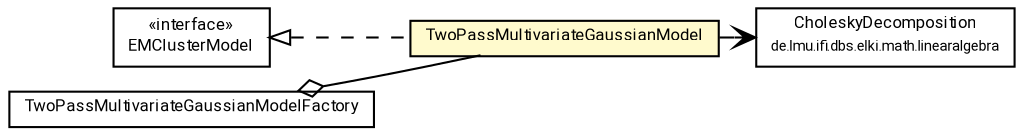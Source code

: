 #!/usr/local/bin/dot
#
# Class diagram 
# Generated by UMLGraph version R5_7_2-60-g0e99a6 (http://www.spinellis.gr/umlgraph/)
#

digraph G {
	graph [fontnames="svg"]
	edge [fontname="Roboto",fontsize=7,labelfontname="Roboto",labelfontsize=7,color="black"];
	node [fontname="Roboto",fontcolor="black",fontsize=8,shape=plaintext,margin=0,width=0,height=0];
	nodesep=0.15;
	ranksep=0.25;
	rankdir=LR;
	// de.lmu.ifi.dbs.elki.algorithm.clustering.em.EMClusterModel<M extends de.lmu.ifi.dbs.elki.data.model.MeanModel>
	c10413473 [label=<<table title="de.lmu.ifi.dbs.elki.algorithm.clustering.em.EMClusterModel" border="0" cellborder="1" cellspacing="0" cellpadding="2" href="EMClusterModel.html" target="_parent">
		<tr><td><table border="0" cellspacing="0" cellpadding="1">
		<tr><td align="center" balign="center"> &#171;interface&#187; </td></tr>
		<tr><td align="center" balign="center"> <font face="Roboto">EMClusterModel</font> </td></tr>
		</table></td></tr>
		</table>>, URL="EMClusterModel.html"];
	// de.lmu.ifi.dbs.elki.algorithm.clustering.em.TwoPassMultivariateGaussianModelFactory<V extends de.lmu.ifi.dbs.elki.data.NumberVector>
	c10413477 [label=<<table title="de.lmu.ifi.dbs.elki.algorithm.clustering.em.TwoPassMultivariateGaussianModelFactory" border="0" cellborder="1" cellspacing="0" cellpadding="2" href="TwoPassMultivariateGaussianModelFactory.html" target="_parent">
		<tr><td><table border="0" cellspacing="0" cellpadding="1">
		<tr><td align="center" balign="center"> <font face="Roboto">TwoPassMultivariateGaussianModelFactory</font> </td></tr>
		</table></td></tr>
		</table>>, URL="TwoPassMultivariateGaussianModelFactory.html"];
	// de.lmu.ifi.dbs.elki.algorithm.clustering.em.TwoPassMultivariateGaussianModel
	c10413480 [label=<<table title="de.lmu.ifi.dbs.elki.algorithm.clustering.em.TwoPassMultivariateGaussianModel" border="0" cellborder="1" cellspacing="0" cellpadding="2" bgcolor="lemonChiffon" href="TwoPassMultivariateGaussianModel.html" target="_parent">
		<tr><td><table border="0" cellspacing="0" cellpadding="1">
		<tr><td align="center" balign="center"> <font face="Roboto">TwoPassMultivariateGaussianModel</font> </td></tr>
		</table></td></tr>
		</table>>, URL="TwoPassMultivariateGaussianModel.html"];
	// de.lmu.ifi.dbs.elki.math.linearalgebra.CholeskyDecomposition
	c10414736 [label=<<table title="de.lmu.ifi.dbs.elki.math.linearalgebra.CholeskyDecomposition" border="0" cellborder="1" cellspacing="0" cellpadding="2" href="../../../math/linearalgebra/CholeskyDecomposition.html" target="_parent">
		<tr><td><table border="0" cellspacing="0" cellpadding="1">
		<tr><td align="center" balign="center"> <font face="Roboto">CholeskyDecomposition</font> </td></tr>
		<tr><td align="center" balign="center"> <font face="Roboto" point-size="7.0">de.lmu.ifi.dbs.elki.math.linearalgebra</font> </td></tr>
		</table></td></tr>
		</table>>, URL="../../../math/linearalgebra/CholeskyDecomposition.html"];
	// de.lmu.ifi.dbs.elki.algorithm.clustering.em.TwoPassMultivariateGaussianModelFactory<V extends de.lmu.ifi.dbs.elki.data.NumberVector> has de.lmu.ifi.dbs.elki.algorithm.clustering.em.TwoPassMultivariateGaussianModel
	c10413477 -> c10413480 [arrowhead=none,arrowtail=ediamond,dir=back,weight=4];
	// de.lmu.ifi.dbs.elki.algorithm.clustering.em.TwoPassMultivariateGaussianModel implements de.lmu.ifi.dbs.elki.algorithm.clustering.em.EMClusterModel<M extends de.lmu.ifi.dbs.elki.data.model.MeanModel>
	c10413473 -> c10413480 [arrowtail=empty,style=dashed,dir=back,weight=9];
	// de.lmu.ifi.dbs.elki.algorithm.clustering.em.TwoPassMultivariateGaussianModel navassoc de.lmu.ifi.dbs.elki.math.linearalgebra.CholeskyDecomposition
	c10413480 -> c10414736 [arrowhead=open,weight=1];
}

